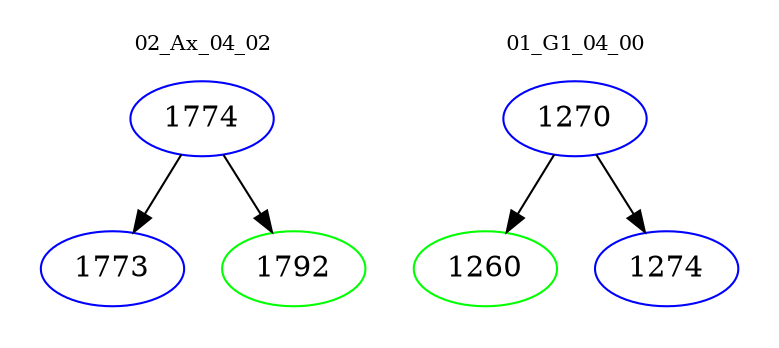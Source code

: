 digraph{
subgraph cluster_0 {
color = white
label = "02_Ax_04_02";
fontsize=10;
T0_1774 [label="1774", color="blue"]
T0_1774 -> T0_1773 [color="black"]
T0_1773 [label="1773", color="blue"]
T0_1774 -> T0_1792 [color="black"]
T0_1792 [label="1792", color="green"]
}
subgraph cluster_1 {
color = white
label = "01_G1_04_00";
fontsize=10;
T1_1270 [label="1270", color="blue"]
T1_1270 -> T1_1260 [color="black"]
T1_1260 [label="1260", color="green"]
T1_1270 -> T1_1274 [color="black"]
T1_1274 [label="1274", color="blue"]
}
}
